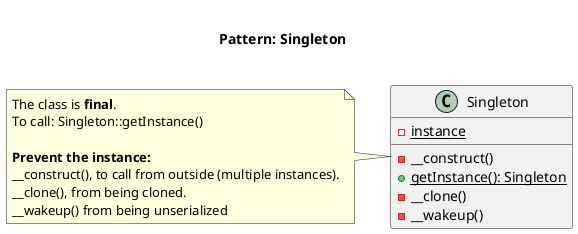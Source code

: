 @startuml
    Title <size:20>\nPattern: Singleton\n

    class Singleton  {
        - {static} instance
        - __construct()
        + {static} getInstance(): Singleton
        - __clone()
        - __wakeup()
    }

    note left of Singleton
        The class is **final**.
        To call: Singleton::getInstance()

        **Prevent the instance:**
        __construct(), to call from outside (multiple instances).
        __clone(), from being cloned.
        __wakeup() from being unserialized
    end note
@enduml
